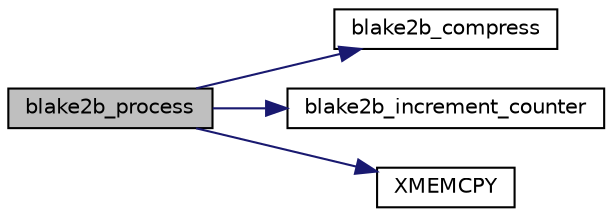 digraph "blake2b_process"
{
 // LATEX_PDF_SIZE
  edge [fontname="Helvetica",fontsize="10",labelfontname="Helvetica",labelfontsize="10"];
  node [fontname="Helvetica",fontsize="10",shape=record];
  rankdir="LR";
  Node250 [label="blake2b_process",height=0.2,width=0.4,color="black", fillcolor="grey75", style="filled", fontcolor="black",tooltip="Process a block of memory through the hash."];
  Node250 -> Node251 [color="midnightblue",fontsize="10",style="solid",fontname="Helvetica"];
  Node251 [label="blake2b_compress",height=0.2,width=0.4,color="black", fillcolor="white", style="filled",URL="$blake2b_8c.html#aa9f990b9af0db6ace2de60269129214e",tooltip=" "];
  Node250 -> Node252 [color="midnightblue",fontsize="10",style="solid",fontname="Helvetica"];
  Node252 [label="blake2b_increment_counter",height=0.2,width=0.4,color="black", fillcolor="white", style="filled",URL="$blake2b_8c.html#a01eb5e19a85d78ffe547b9a828fa8c6f",tooltip=" "];
  Node250 -> Node253 [color="midnightblue",fontsize="10",style="solid",fontname="Helvetica"];
  Node253 [label="XMEMCPY",height=0.2,width=0.4,color="black", fillcolor="white", style="filled",URL="$tomcrypt__cfg_8h.html#a7691dd48d60d5fc6daf2fa7ec4c55e12",tooltip=" "];
}
